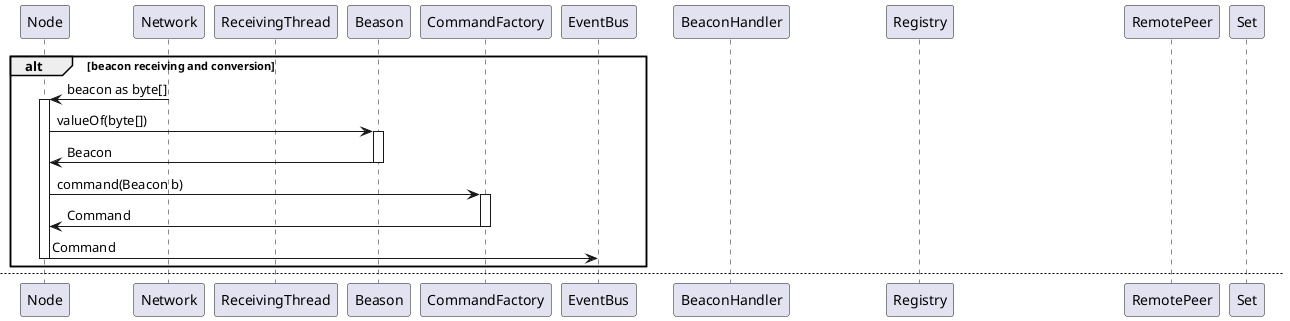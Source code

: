 @startuml
participant Node as n
participant Network as net
participant ReceivingThread as rt
participant Beason as b
participant CommandFactory as cf
participant EventBus as eb
participant BeaconHandler as bh
participant Registry as r
participant RemotePeer as rp

alt beacon receiving and conversion
net -> n : beacon as byte[]
activate n
n -> b : valueOf(byte[])
activate b
b -> n : Beacon
deactivate b
n -> cf : command(Beacon b)
activate cf
cf -> n : Command
deactivate cf
n -> eb : Command
deactivate n
end alt

newpage

alt once we have the beacon we hook up and find out what the peer is
eb -> bh: BeaconCommand
activate bh
bh -> r : addPeear(Beacon beacon)
activate r
r -> r : setupConnection(Beacon beacon)
activate r
r -> Set : add(new RemotePeer(Socket, Beacon)
deactivate r
r -> rp : sendCommand(new TypeCommand)
activate rp
rp -> net : byte[]
deactivate rp
deactivate r
deactivate bh
end alt

@enduml
